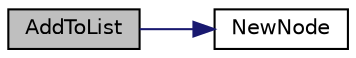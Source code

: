 digraph "AddToList"
{
  edge [fontname="Helvetica",fontsize="10",labelfontname="Helvetica",labelfontsize="10"];
  node [fontname="Helvetica",fontsize="10",shape=record];
  rankdir="LR";
  Node1 [label="AddToList",height=0.2,width=0.4,color="black", fillcolor="grey75", style="filled", fontcolor="black"];
  Node1 -> Node2 [color="midnightblue",fontsize="10",style="solid",fontname="Helvetica"];
  Node2 [label="NewNode",height=0.2,width=0.4,color="black", fillcolor="white", style="filled",URL="$MergeSortLinkedList_8cpp.html#a587f3ecc3187b212f1e1c757638271cb"];
}
